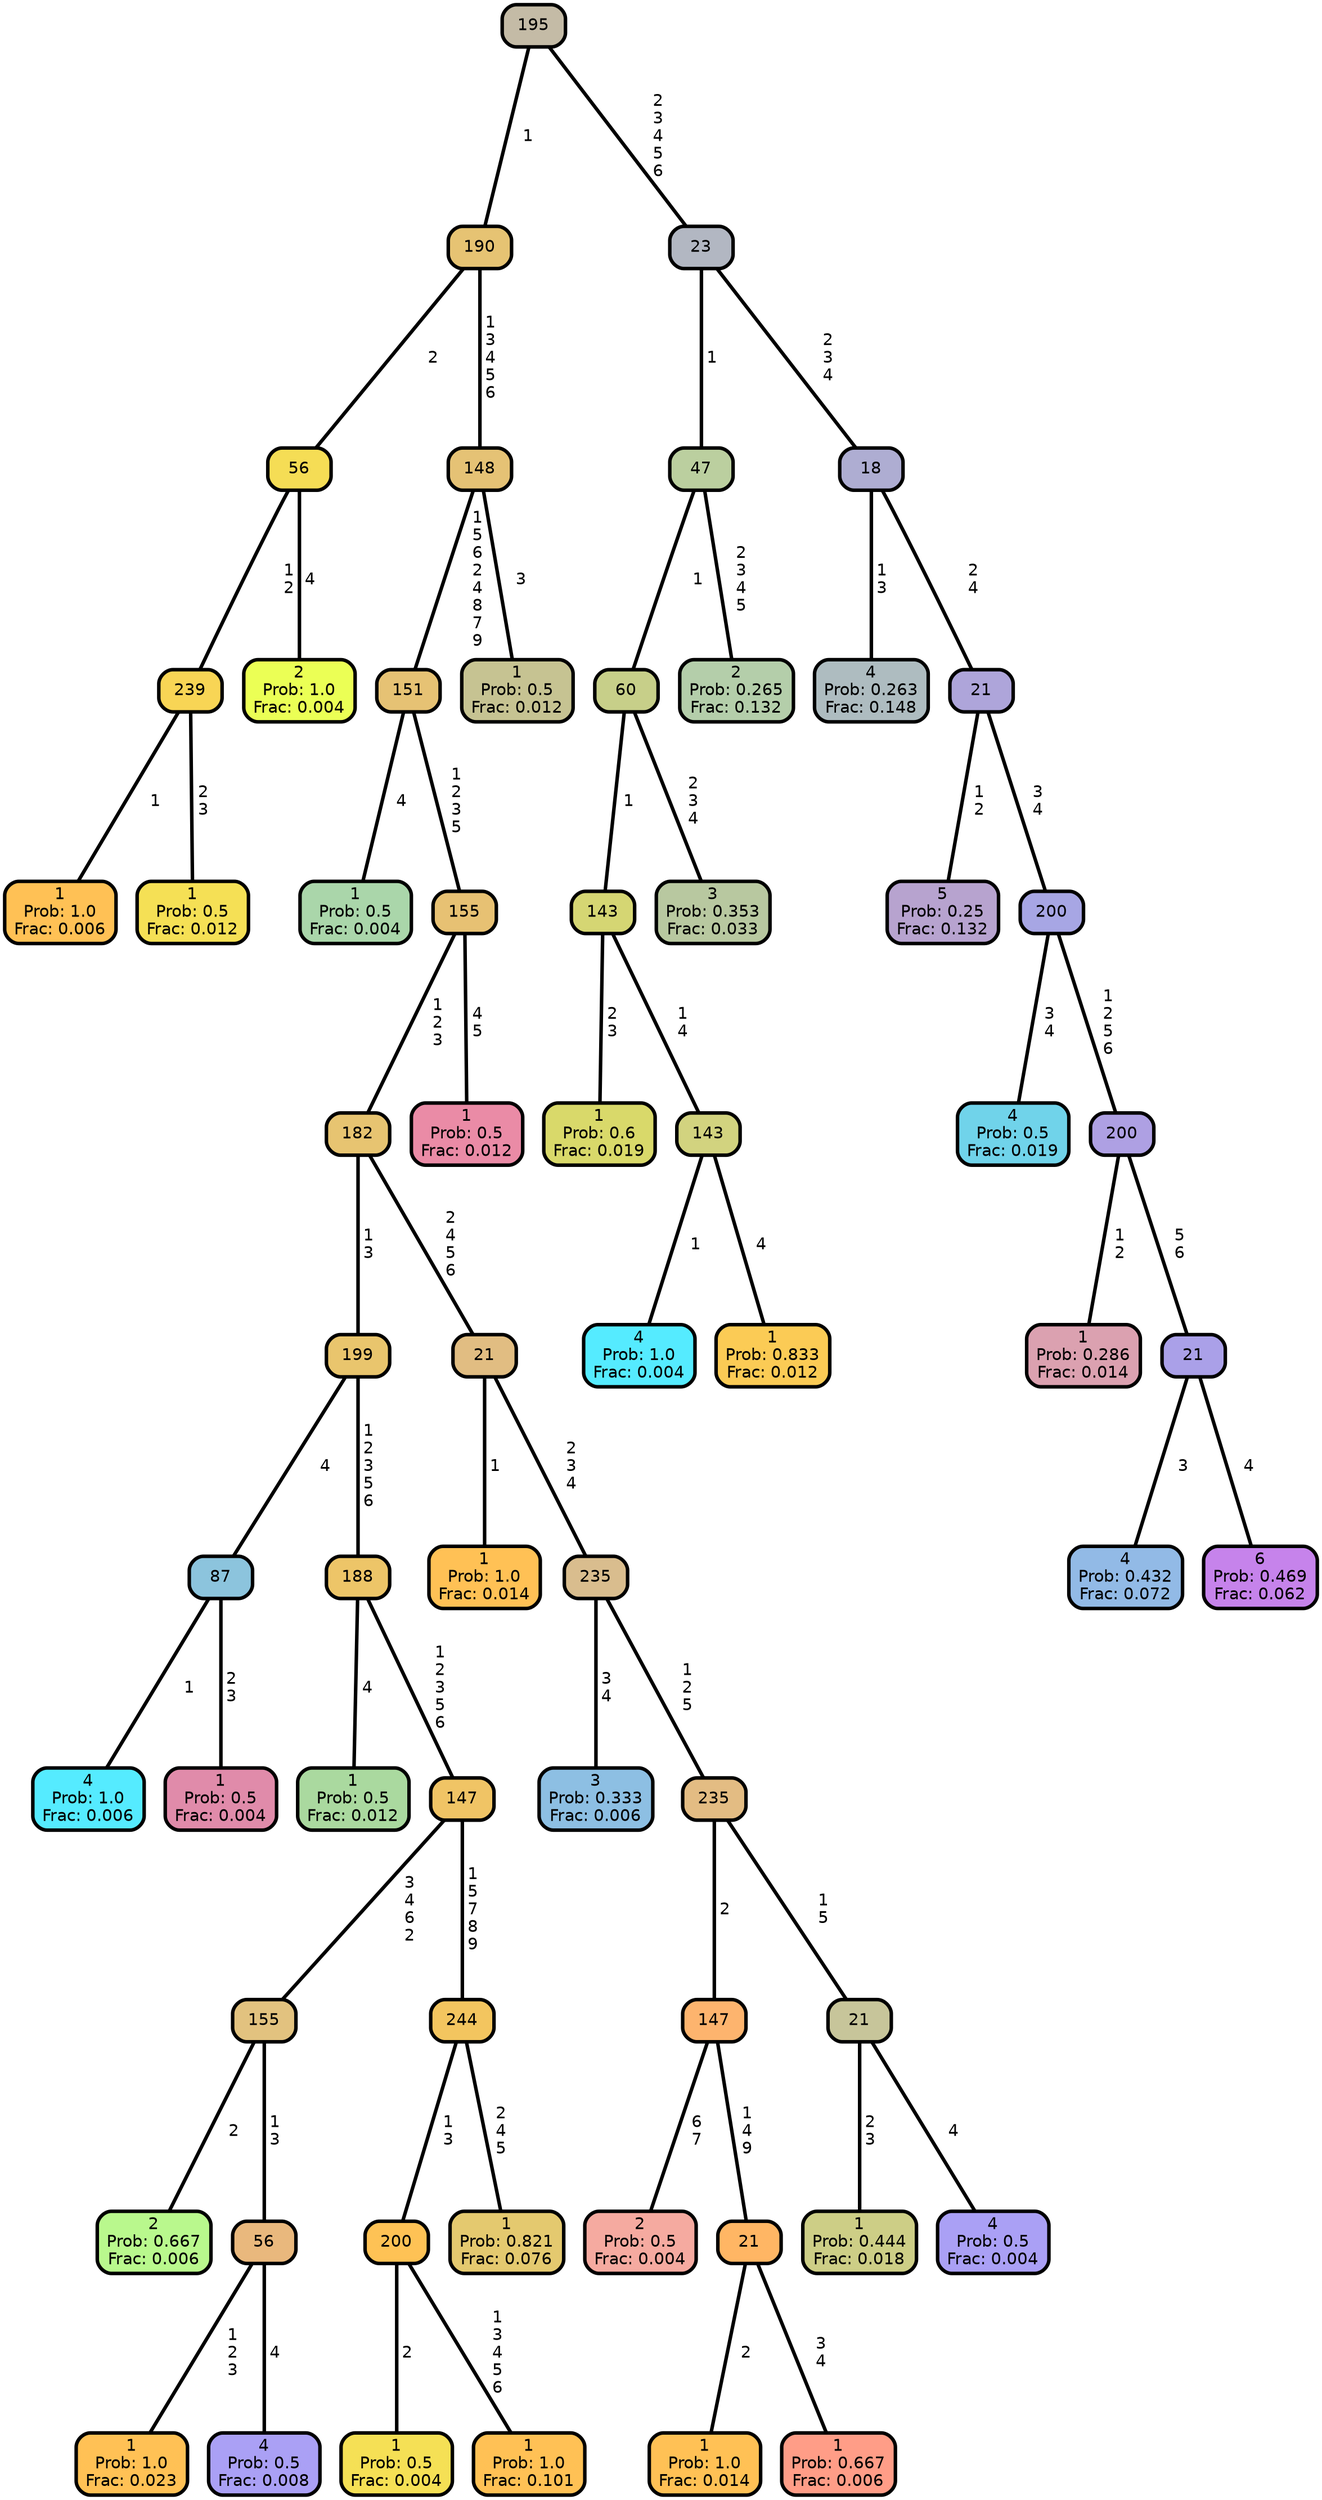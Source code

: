 graph Tree {
node [shape=box, style="filled, rounded",color="black",penwidth="3",fontcolor="black",                 fontname=helvetica] ;
graph [ranksep="0 equally", splines=straight,                 bgcolor=transparent, dpi=200] ;
edge [fontname=helvetica, color=black] ;
0 [label="1
Prob: 1.0
Frac: 0.006", fillcolor="#ffc155"] ;
1 [label="239", fillcolor="#f8d555"] ;
2 [label="1
Prob: 0.5
Frac: 0.012", fillcolor="#f5e055"] ;
3 [label="56", fillcolor="#f5dd55"] ;
4 [label="2
Prob: 1.0
Frac: 0.004", fillcolor="#ebff55"] ;
5 [label="190", fillcolor="#e6c373"] ;
6 [label="1
Prob: 0.5
Frac: 0.004", fillcolor="#aad6aa"] ;
7 [label="151", fillcolor="#e6c274"] ;
8 [label="4
Prob: 1.0
Frac: 0.006", fillcolor="#55ebff"] ;
9 [label="87", fillcolor="#8cc4dd"] ;
10 [label="1
Prob: 0.5
Frac: 0.004", fillcolor="#e08baa"] ;
11 [label="199", fillcolor="#e9c56d"] ;
12 [label="1
Prob: 0.5
Frac: 0.012", fillcolor="#aad99f"] ;
13 [label="188", fillcolor="#edc568"] ;
14 [label="2
Prob: 0.667
Frac: 0.006", fillcolor="#b9f88d"] ;
15 [label="155", fillcolor="#e2c27f"] ;
16 [label="1
Prob: 1.0
Frac: 0.023", fillcolor="#ffc155"] ;
17 [label="56", fillcolor="#e9b87d"] ;
18 [label="4
Prob: 0.5
Frac: 0.008", fillcolor="#aaa0f5"] ;
19 [label="147", fillcolor="#f0c465"] ;
20 [label="1
Prob: 0.5
Frac: 0.004", fillcolor="#f5e055"] ;
21 [label="200", fillcolor="#fec255"] ;
22 [label="1
Prob: 1.0
Frac: 0.101", fillcolor="#ffc155"] ;
23 [label="244", fillcolor="#f3c55f"] ;
24 [label="1
Prob: 0.821
Frac: 0.076", fillcolor="#e4c96f"] ;
25 [label="182", fillcolor="#e7c471"] ;
26 [label="1
Prob: 1.0
Frac: 0.014", fillcolor="#ffc155"] ;
27 [label="21", fillcolor="#e1bd82"] ;
28 [label="3
Prob: 0.333
Frac: 0.006", fillcolor="#8dbfe3"] ;
29 [label="235", fillcolor="#d9bd8e"] ;
30 [label="2
Prob: 0.5
Frac: 0.004", fillcolor="#f5aaa0"] ;
31 [label="147", fillcolor="#fdb46e"] ;
32 [label="1
Prob: 1.0
Frac: 0.014", fillcolor="#ffc155"] ;
33 [label="21", fillcolor="#ffb664"] ;
34 [label="1
Prob: 0.667
Frac: 0.006", fillcolor="#ff9d87"] ;
35 [label="235", fillcolor="#e3bc83"] ;
36 [label="1
Prob: 0.444
Frac: 0.018", fillcolor="#cdce86"] ;
37 [label="21", fillcolor="#c7c59a"] ;
38 [label="4
Prob: 0.5
Frac: 0.004", fillcolor="#aaa0f5"] ;
39 [label="155", fillcolor="#e7c173"] ;
40 [label="1
Prob: 0.5
Frac: 0.012", fillcolor="#ea8ba6"] ;
41 [label="148", fillcolor="#e5c275"] ;
42 [label="1
Prob: 0.5
Frac: 0.012", fillcolor="#c6c392"] ;
43 [label="195", fillcolor="#c4bba6"] ;
44 [label="1
Prob: 0.6
Frac: 0.019", fillcolor="#d9d96a"] ;
45 [label="143", fillcolor="#d5d673"] ;
46 [label="4
Prob: 1.0
Frac: 0.004", fillcolor="#55ebff"] ;
47 [label="143", fillcolor="#d2d37f"] ;
48 [label="1
Prob: 0.833
Frac: 0.012", fillcolor="#fbcb55"] ;
49 [label="60", fillcolor="#c7cf89"] ;
50 [label="3
Prob: 0.353
Frac: 0.033", fillcolor="#b8c8a0"] ;
51 [label="47", fillcolor="#bbcf9f"] ;
52 [label="2
Prob: 0.265
Frac: 0.132", fillcolor="#b4ceaa"] ;
53 [label="23", fillcolor="#b2b7c2"] ;
54 [label="4
Prob: 0.263
Frac: 0.148", fillcolor="#aebcc0"] ;
55 [label="18", fillcolor="#aeadd2"] ;
56 [label="5
Prob: 0.25
Frac: 0.132", fillcolor="#b7a3cf"] ;
57 [label="21", fillcolor="#aea5da"] ;
58 [label="4
Prob: 0.5
Frac: 0.019", fillcolor="#70d3ea"] ;
59 [label="200", fillcolor="#a7a6e4"] ;
60 [label="1
Prob: 0.286
Frac: 0.014", fillcolor="#dba1b0"] ;
61 [label="200", fillcolor="#aea0e3"] ;
62 [label="4
Prob: 0.432
Frac: 0.072", fillcolor="#92bae6"] ;
63 [label="21", fillcolor="#aaa0e8"] ;
64 [label="6
Prob: 0.469
Frac: 0.062", fillcolor="#c683eb"] ;
1 -- 0 [label=" 1",penwidth=3] ;
1 -- 2 [label=" 2\n 3",penwidth=3] ;
3 -- 1 [label=" 1\n 2",penwidth=3] ;
3 -- 4 [label=" 4",penwidth=3] ;
5 -- 3 [label=" 2",penwidth=3] ;
5 -- 41 [label=" 1\n 3\n 4\n 5\n 6",penwidth=3] ;
7 -- 6 [label=" 4",penwidth=3] ;
7 -- 39 [label=" 1\n 2\n 3\n 5",penwidth=3] ;
9 -- 8 [label=" 1",penwidth=3] ;
9 -- 10 [label=" 2\n 3",penwidth=3] ;
11 -- 9 [label=" 4",penwidth=3] ;
11 -- 13 [label=" 1\n 2\n 3\n 5\n 6",penwidth=3] ;
13 -- 12 [label=" 4",penwidth=3] ;
13 -- 19 [label=" 1\n 2\n 3\n 5\n 6",penwidth=3] ;
15 -- 14 [label=" 2",penwidth=3] ;
15 -- 17 [label=" 1\n 3",penwidth=3] ;
17 -- 16 [label=" 1\n 2\n 3",penwidth=3] ;
17 -- 18 [label=" 4",penwidth=3] ;
19 -- 15 [label=" 3\n 4\n 6\n 2",penwidth=3] ;
19 -- 23 [label=" 1\n 5\n 7\n 8\n 9",penwidth=3] ;
21 -- 20 [label=" 2",penwidth=3] ;
21 -- 22 [label=" 1\n 3\n 4\n 5\n 6",penwidth=3] ;
23 -- 21 [label=" 1\n 3",penwidth=3] ;
23 -- 24 [label=" 2\n 4\n 5",penwidth=3] ;
25 -- 11 [label=" 1\n 3",penwidth=3] ;
25 -- 27 [label=" 2\n 4\n 5\n 6",penwidth=3] ;
27 -- 26 [label=" 1",penwidth=3] ;
27 -- 29 [label=" 2\n 3\n 4",penwidth=3] ;
29 -- 28 [label=" 3\n 4",penwidth=3] ;
29 -- 35 [label=" 1\n 2\n 5",penwidth=3] ;
31 -- 30 [label=" 6\n 7",penwidth=3] ;
31 -- 33 [label=" 1\n 4\n 9",penwidth=3] ;
33 -- 32 [label=" 2",penwidth=3] ;
33 -- 34 [label=" 3\n 4",penwidth=3] ;
35 -- 31 [label=" 2",penwidth=3] ;
35 -- 37 [label=" 1\n 5",penwidth=3] ;
37 -- 36 [label=" 2\n 3",penwidth=3] ;
37 -- 38 [label=" 4",penwidth=3] ;
39 -- 25 [label=" 1\n 2\n 3",penwidth=3] ;
39 -- 40 [label=" 4\n 5",penwidth=3] ;
41 -- 7 [label=" 1\n 5\n 6\n 2\n 4\n 8\n 7\n 9",penwidth=3] ;
41 -- 42 [label=" 3",penwidth=3] ;
43 -- 5 [label=" 1",penwidth=3] ;
43 -- 53 [label=" 2\n 3\n 4\n 5\n 6",penwidth=3] ;
45 -- 44 [label=" 2\n 3",penwidth=3] ;
45 -- 47 [label=" 1\n 4",penwidth=3] ;
47 -- 46 [label=" 1",penwidth=3] ;
47 -- 48 [label=" 4",penwidth=3] ;
49 -- 45 [label=" 1",penwidth=3] ;
49 -- 50 [label=" 2\n 3\n 4",penwidth=3] ;
51 -- 49 [label=" 1",penwidth=3] ;
51 -- 52 [label=" 2\n 3\n 4\n 5",penwidth=3] ;
53 -- 51 [label=" 1",penwidth=3] ;
53 -- 55 [label=" 2\n 3\n 4",penwidth=3] ;
55 -- 54 [label=" 1\n 3",penwidth=3] ;
55 -- 57 [label=" 2\n 4",penwidth=3] ;
57 -- 56 [label=" 1\n 2",penwidth=3] ;
57 -- 59 [label=" 3\n 4",penwidth=3] ;
59 -- 58 [label=" 3\n 4",penwidth=3] ;
59 -- 61 [label=" 1\n 2\n 5\n 6",penwidth=3] ;
61 -- 60 [label=" 1\n 2",penwidth=3] ;
61 -- 63 [label=" 5\n 6",penwidth=3] ;
63 -- 62 [label=" 3",penwidth=3] ;
63 -- 64 [label=" 4",penwidth=3] ;
{rank = same;}}